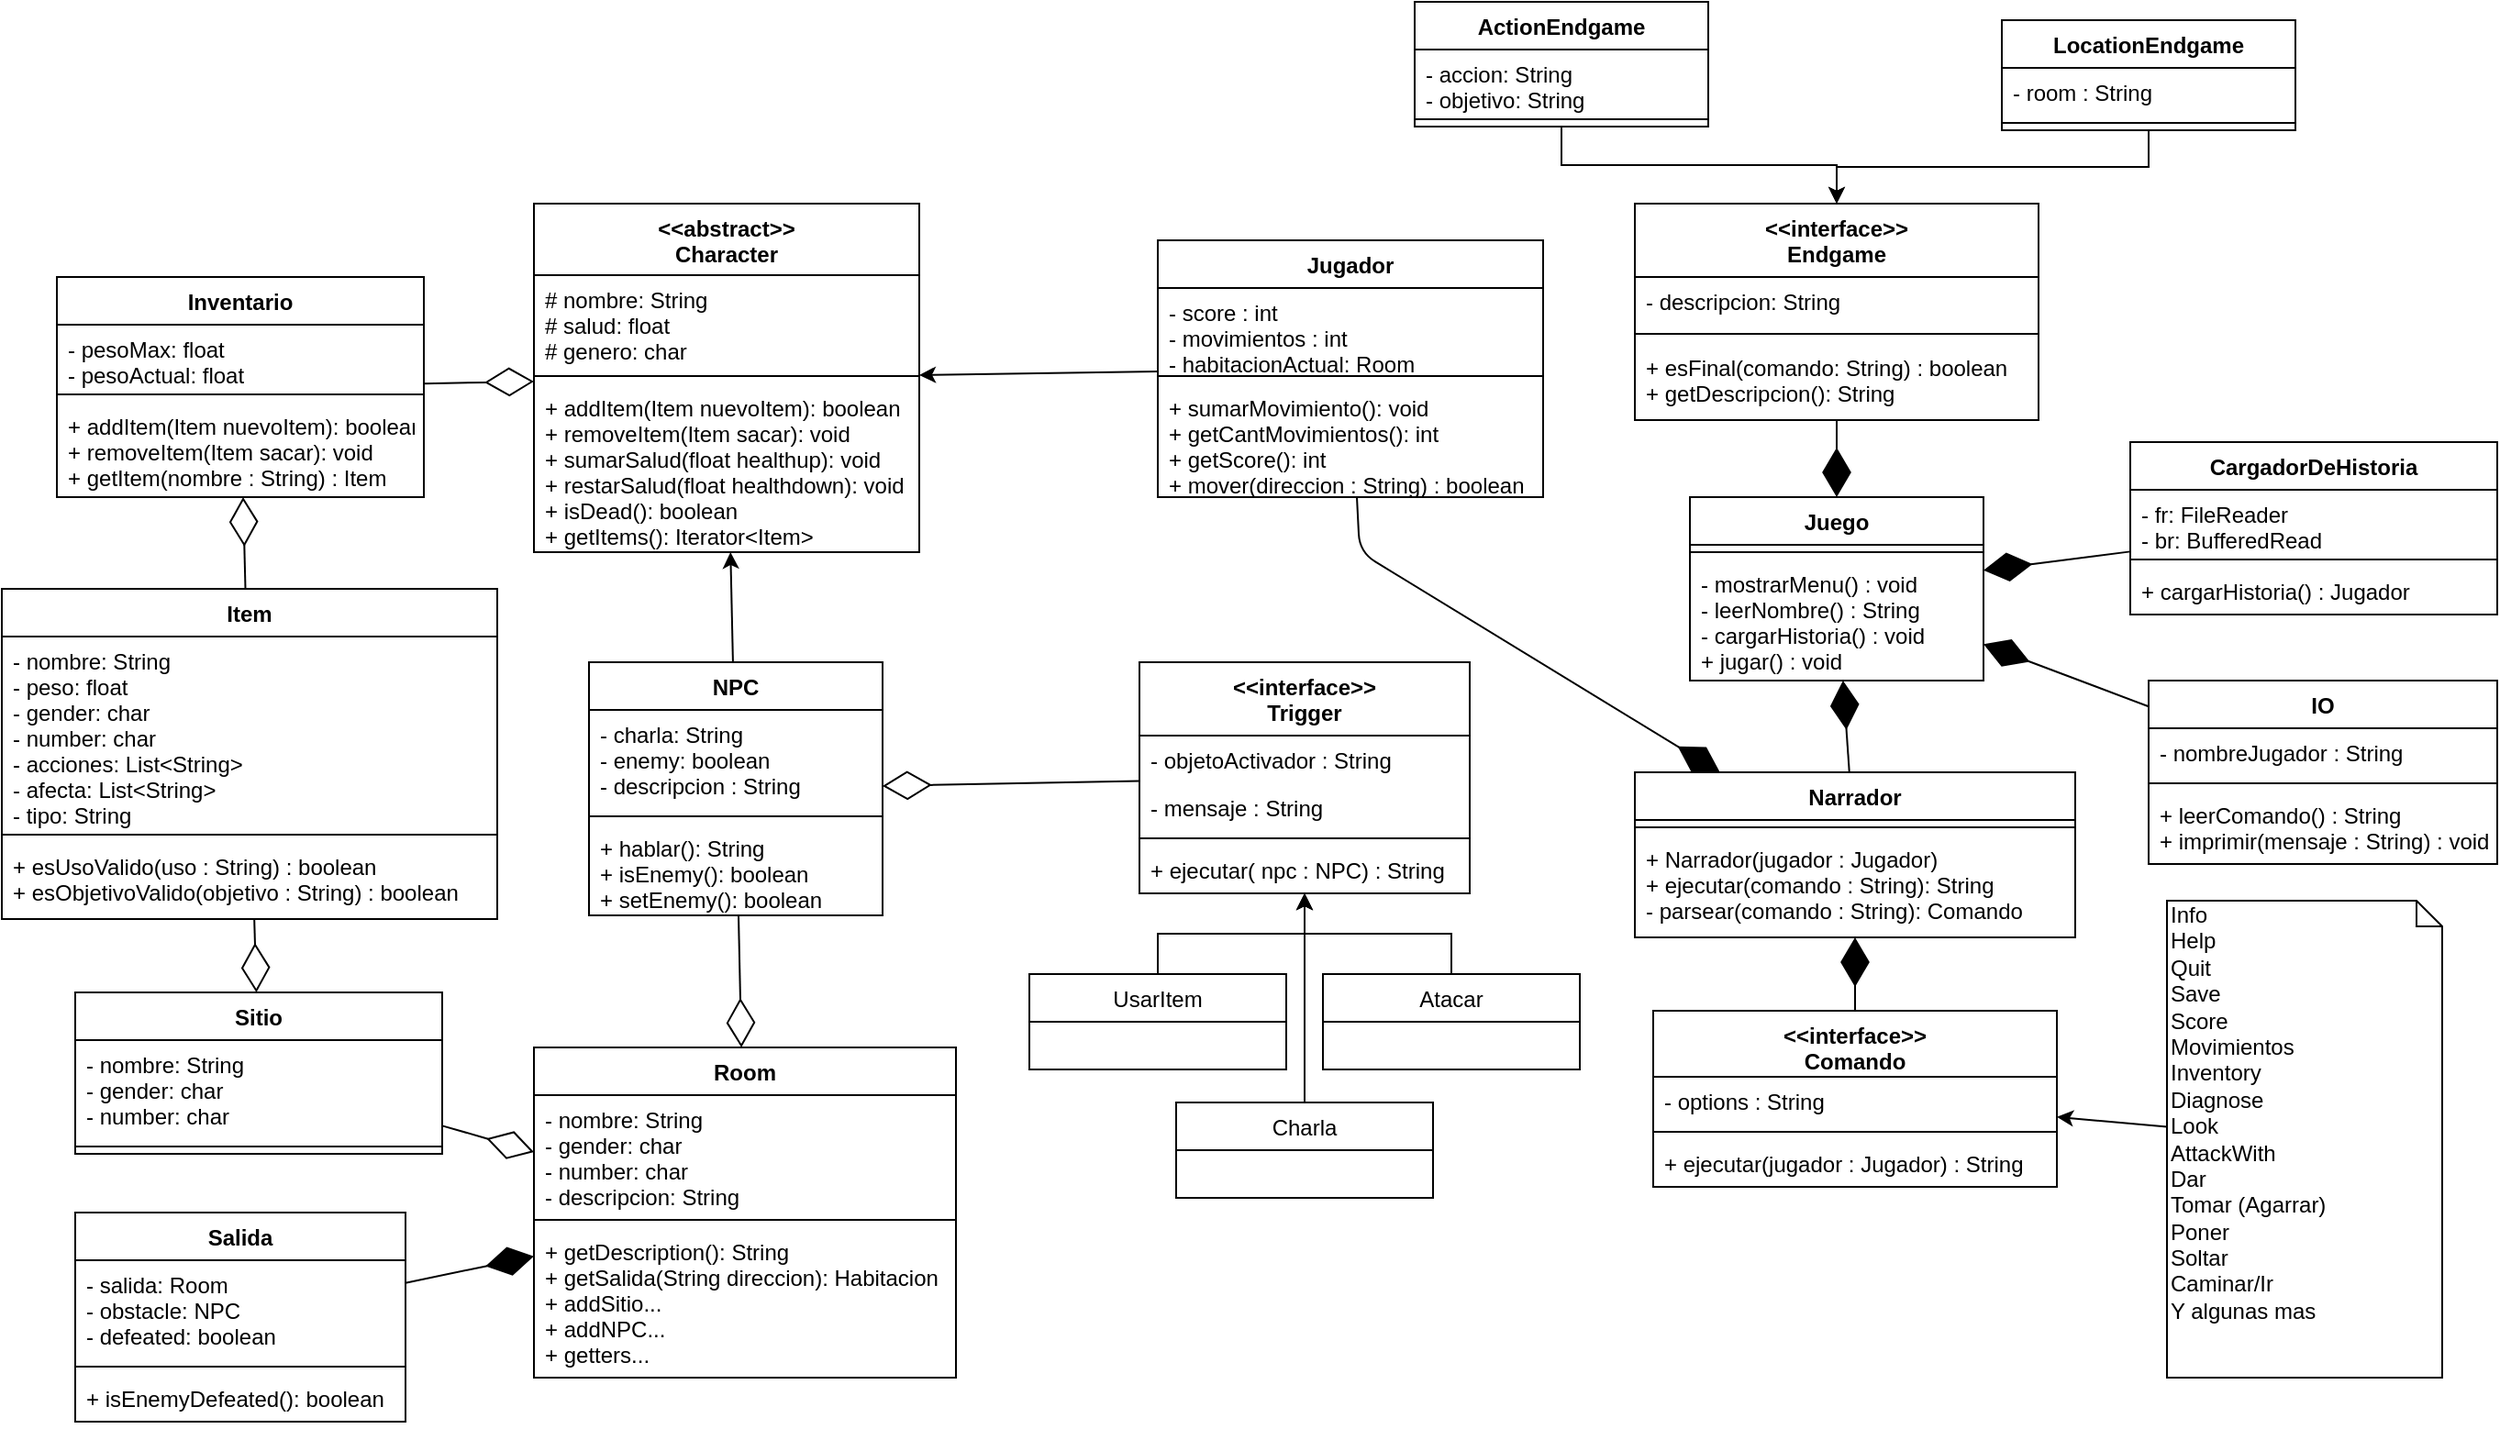 <mxfile version="13.1.1" type="device"><diagram id="HWunADLRnC56ERFrDpcf" name="Page-1"><mxGraphModel dx="2522" dy="1655" grid="1" gridSize="10" guides="0" tooltips="1" connect="1" arrows="1" fold="1" page="1" pageScale="1" pageWidth="827" pageHeight="1169" math="0" shadow="0"><root><mxCell id="0"/><mxCell id="1" parent="0"/><mxCell id="S_llW9VigUIKXuiaK3T0-72" value="" style="endArrow=diamondThin;endFill=0;endSize=24;html=1;" parent="1" source="S_llW9VigUIKXuiaK3T0-17" target="S_llW9VigUIKXuiaK3T0-21" edge="1"><mxGeometry width="160" relative="1" as="geometry"><mxPoint x="-180" y="471" as="sourcePoint"/><mxPoint x="410" y="410" as="targetPoint"/></mxGeometry></mxCell><mxCell id="S_llW9VigUIKXuiaK3T0-73" style="rounded=0;orthogonalLoop=1;jettySize=auto;html=1;" parent="1" source="S_llW9VigUIKXuiaK3T0-29" target="S_llW9VigUIKXuiaK3T0-21" edge="1"><mxGeometry relative="1" as="geometry"/></mxCell><mxCell id="S_llW9VigUIKXuiaK3T0-74" style="rounded=0;orthogonalLoop=1;jettySize=auto;html=1;" parent="1" source="S_llW9VigUIKXuiaK3T0-25" target="S_llW9VigUIKXuiaK3T0-21" edge="1"><mxGeometry relative="1" as="geometry"/></mxCell><mxCell id="S_llW9VigUIKXuiaK3T0-77" value="" style="endArrow=diamondThin;endFill=0;endSize=24;html=1;" parent="1" source="S_llW9VigUIKXuiaK3T0-13" target="S_llW9VigUIKXuiaK3T0-17" edge="1"><mxGeometry width="160" relative="1" as="geometry"><mxPoint x="-220" y="460" as="sourcePoint"/><mxPoint x="-60" y="460" as="targetPoint"/></mxGeometry></mxCell><mxCell id="S_llW9VigUIKXuiaK3T0-79" value="" style="endArrow=diamondThin;endFill=0;endSize=24;html=1;" parent="1" source="S_llW9VigUIKXuiaK3T0-13" target="S_llW9VigUIKXuiaK3T0-9" edge="1"><mxGeometry width="160" relative="1" as="geometry"><mxPoint x="-670" y="430" as="sourcePoint"/><mxPoint x="-510" y="430" as="targetPoint"/></mxGeometry></mxCell><mxCell id="S_llW9VigUIKXuiaK3T0-84" value="" style="endArrow=diamondThin;endFill=0;endSize=24;html=1;" parent="1" source="S_llW9VigUIKXuiaK3T0-9" target="S_llW9VigUIKXuiaK3T0-5" edge="1"><mxGeometry width="160" relative="1" as="geometry"><mxPoint x="-670" y="430" as="sourcePoint"/><mxPoint x="-510" y="430" as="targetPoint"/></mxGeometry></mxCell><mxCell id="S_llW9VigUIKXuiaK3T0-86" value="" style="endArrow=diamondThin;endFill=1;endSize=24;html=1;" parent="1" source="S_llW9VigUIKXuiaK3T0-65" target="S_llW9VigUIKXuiaK3T0-5" edge="1"><mxGeometry width="160" relative="1" as="geometry"><mxPoint x="-310" y="460" as="sourcePoint"/><mxPoint x="-150" y="460" as="targetPoint"/></mxGeometry></mxCell><mxCell id="S_llW9VigUIKXuiaK3T0-90" value="" style="endArrow=diamondThin;endFill=1;endSize=24;html=1;" parent="1" source="S_llW9VigUIKXuiaK3T0-49" target="S_llW9VigUIKXuiaK3T0-45" edge="1"><mxGeometry width="160" relative="1" as="geometry"><mxPoint x="350" y="630" as="sourcePoint"/><mxPoint x="510" y="630" as="targetPoint"/></mxGeometry></mxCell><mxCell id="S_llW9VigUIKXuiaK3T0-91" value="" style="endArrow=diamondThin;endFill=1;endSize=24;html=1;" parent="1" source="S_llW9VigUIKXuiaK3T0-41" target="S_llW9VigUIKXuiaK3T0-45" edge="1"><mxGeometry width="160" relative="1" as="geometry"><mxPoint x="350" y="630" as="sourcePoint"/><mxPoint x="510" y="630" as="targetPoint"/></mxGeometry></mxCell><mxCell id="S_llW9VigUIKXuiaK3T0-92" value="" style="endArrow=diamondThin;endFill=1;endSize=24;html=1;" parent="1" source="S_llW9VigUIKXuiaK3T0-37" target="S_llW9VigUIKXuiaK3T0-45" edge="1"><mxGeometry width="160" relative="1" as="geometry"><mxPoint x="350" y="630" as="sourcePoint"/><mxPoint x="510" y="630" as="targetPoint"/></mxGeometry></mxCell><mxCell id="S_llW9VigUIKXuiaK3T0-95" value="" style="endArrow=diamondThin;endFill=1;endSize=24;html=1;" parent="1" source="S_llW9VigUIKXuiaK3T0-33" target="S_llW9VigUIKXuiaK3T0-37" edge="1"><mxGeometry width="160" relative="1" as="geometry"><mxPoint x="350" y="630" as="sourcePoint"/><mxPoint x="510" y="630" as="targetPoint"/></mxGeometry></mxCell><mxCell id="S_llW9VigUIKXuiaK3T0-103" style="edgeStyle=none;rounded=0;orthogonalLoop=1;jettySize=auto;html=1;endArrow=classic;endFill=1;" parent="1" source="S_llW9VigUIKXuiaK3T0-102" target="S_llW9VigUIKXuiaK3T0-33" edge="1"><mxGeometry relative="1" as="geometry"/></mxCell><mxCell id="S_llW9VigUIKXuiaK3T0-102" value="&lt;div&gt;Info&lt;/div&gt;&lt;div&gt;Help&lt;/div&gt;&lt;div&gt;Quit&lt;/div&gt;&lt;div&gt;Save&lt;br&gt;&lt;/div&gt;&lt;div&gt;Score&lt;/div&gt;&lt;div&gt;Movimientos&lt;/div&gt;&lt;div&gt;Inventory&lt;/div&gt;&lt;div&gt;Diagnose&lt;/div&gt;&lt;div&gt;Look&lt;/div&gt;&lt;div&gt;AttackWith&lt;/div&gt;&lt;div&gt;Dar&lt;/div&gt;&lt;div&gt;Tomar (Agarrar)&lt;/div&gt;&lt;div&gt;Poner&lt;/div&gt;&lt;div&gt;Soltar&lt;/div&gt;&lt;div&gt;Caminar/Ir&lt;/div&gt;&lt;div&gt;Y algunas mas&lt;br&gt;&lt;/div&gt;" style="shape=note;whiteSpace=wrap;html=1;size=14;verticalAlign=top;align=left;spacingTop=-6;" parent="1" vertex="1"><mxGeometry x="260" y="440" width="150" height="260" as="geometry"/></mxCell><mxCell id="S_llW9VigUIKXuiaK3T0-9" value="Sitio" style="swimlane;fontStyle=1;align=center;verticalAlign=top;childLayout=stackLayout;horizontal=1;startSize=26;horizontalStack=0;resizeParent=1;resizeParentMax=0;resizeLast=0;collapsible=1;marginBottom=0;" parent="1" vertex="1"><mxGeometry x="-880" y="490" width="200" height="88" as="geometry"/></mxCell><mxCell id="S_llW9VigUIKXuiaK3T0-10" value="- nombre: String&#xA;- gender: char&#xA;- number: char&#xA;" style="text;strokeColor=none;fillColor=none;align=left;verticalAlign=top;spacingLeft=4;spacingRight=4;overflow=hidden;rotatable=0;points=[[0,0.5],[1,0.5]];portConstraint=eastwest;" parent="S_llW9VigUIKXuiaK3T0-9" vertex="1"><mxGeometry y="26" width="200" height="54" as="geometry"/></mxCell><mxCell id="S_llW9VigUIKXuiaK3T0-11" value="" style="line;strokeWidth=1;fillColor=none;align=left;verticalAlign=middle;spacingTop=-1;spacingLeft=3;spacingRight=3;rotatable=0;labelPosition=right;points=[];portConstraint=eastwest;" parent="S_llW9VigUIKXuiaK3T0-9" vertex="1"><mxGeometry y="80" width="200" height="8" as="geometry"/></mxCell><mxCell id="GunORBeogt-kxPvnPCNA-3" value="" style="endArrow=diamondThin;endFill=0;endSize=24;html=1;" edge="1" parent="1" source="S_llW9VigUIKXuiaK3T0-25" target="S_llW9VigUIKXuiaK3T0-5"><mxGeometry width="160" relative="1" as="geometry"><mxPoint x="-430" y="390" as="sourcePoint"/><mxPoint x="-270" y="390" as="targetPoint"/></mxGeometry></mxCell><mxCell id="GunORBeogt-kxPvnPCNA-4" value="" style="endArrow=diamondThin;endFill=1;endSize=24;html=1;" edge="1" parent="1" source="S_llW9VigUIKXuiaK3T0-29" target="S_llW9VigUIKXuiaK3T0-37"><mxGeometry width="160" relative="1" as="geometry"><mxPoint x="-140" y="260" as="sourcePoint"/><mxPoint x="20" y="260" as="targetPoint"/><Array as="points"><mxPoint x="-180" y="250"/></Array></mxGeometry></mxCell><mxCell id="S_llW9VigUIKXuiaK3T0-25" value="NPC" style="swimlane;fontStyle=1;align=center;verticalAlign=top;childLayout=stackLayout;horizontal=1;startSize=26;horizontalStack=0;resizeParent=1;resizeParentMax=0;resizeLast=0;collapsible=1;marginBottom=0;" parent="1" vertex="1"><mxGeometry x="-600" y="310" width="160" height="138" as="geometry"/></mxCell><mxCell id="S_llW9VigUIKXuiaK3T0-26" value="- charla: String&#xA;- enemy: boolean&#xA;- descripcion : String&#xA;" style="text;strokeColor=none;fillColor=none;align=left;verticalAlign=top;spacingLeft=4;spacingRight=4;overflow=hidden;rotatable=0;points=[[0,0.5],[1,0.5]];portConstraint=eastwest;" parent="S_llW9VigUIKXuiaK3T0-25" vertex="1"><mxGeometry y="26" width="160" height="54" as="geometry"/></mxCell><mxCell id="S_llW9VigUIKXuiaK3T0-27" value="" style="line;strokeWidth=1;fillColor=none;align=left;verticalAlign=middle;spacingTop=-1;spacingLeft=3;spacingRight=3;rotatable=0;labelPosition=right;points=[];portConstraint=eastwest;" parent="S_llW9VigUIKXuiaK3T0-25" vertex="1"><mxGeometry y="80" width="160" height="8" as="geometry"/></mxCell><mxCell id="S_llW9VigUIKXuiaK3T0-28" value="+ hablar(): String&#xA;+ isEnemy(): boolean&#xA;+ setEnemy(): boolean" style="text;strokeColor=none;fillColor=none;align=left;verticalAlign=top;spacingLeft=4;spacingRight=4;overflow=hidden;rotatable=0;points=[[0,0.5],[1,0.5]];portConstraint=eastwest;" parent="S_llW9VigUIKXuiaK3T0-25" vertex="1"><mxGeometry y="88" width="160" height="50" as="geometry"/></mxCell><mxCell id="S_llW9VigUIKXuiaK3T0-29" value="Jugador" style="swimlane;fontStyle=1;align=center;verticalAlign=top;childLayout=stackLayout;horizontal=1;startSize=26;horizontalStack=0;resizeParent=1;resizeParentMax=0;resizeLast=0;collapsible=1;marginBottom=0;" parent="1" vertex="1"><mxGeometry x="-290" y="80" width="210" height="140" as="geometry"/></mxCell><mxCell id="S_llW9VigUIKXuiaK3T0-30" value="- score : int&#xA;- movimientos : int&#xA;- habitacionActual: Room&#xA;" style="text;strokeColor=none;fillColor=none;align=left;verticalAlign=top;spacingLeft=4;spacingRight=4;overflow=hidden;rotatable=0;points=[[0,0.5],[1,0.5]];portConstraint=eastwest;" parent="S_llW9VigUIKXuiaK3T0-29" vertex="1"><mxGeometry y="26" width="210" height="44" as="geometry"/></mxCell><mxCell id="S_llW9VigUIKXuiaK3T0-31" value="" style="line;strokeWidth=1;fillColor=none;align=left;verticalAlign=middle;spacingTop=-1;spacingLeft=3;spacingRight=3;rotatable=0;labelPosition=right;points=[];portConstraint=eastwest;" parent="S_llW9VigUIKXuiaK3T0-29" vertex="1"><mxGeometry y="70" width="210" height="8" as="geometry"/></mxCell><mxCell id="S_llW9VigUIKXuiaK3T0-32" value="+ sumarMovimiento(): void&#xA;+ getCantMovimientos(): int&#xA; + getScore(): int&#xA;+ mover(direccion : String) : boolean &#xA;" style="text;strokeColor=none;fillColor=none;align=left;verticalAlign=top;spacingLeft=4;spacingRight=4;overflow=hidden;rotatable=0;points=[[0,0.5],[1,0.5]];portConstraint=eastwest;" parent="S_llW9VigUIKXuiaK3T0-29" vertex="1"><mxGeometry y="78" width="210" height="62" as="geometry"/></mxCell><mxCell id="GunORBeogt-kxPvnPCNA-11" value="" style="endArrow=diamondThin;endFill=0;endSize=24;html=1;" edge="1" parent="1" source="GunORBeogt-kxPvnPCNA-5" target="S_llW9VigUIKXuiaK3T0-25"><mxGeometry width="160" relative="1" as="geometry"><mxPoint x="-220" y="410" as="sourcePoint"/><mxPoint x="-60" y="410" as="targetPoint"/></mxGeometry></mxCell><mxCell id="S_llW9VigUIKXuiaK3T0-17" value="Inventario" style="swimlane;fontStyle=1;align=center;verticalAlign=top;childLayout=stackLayout;horizontal=1;startSize=26;horizontalStack=0;resizeParent=1;resizeParentMax=0;resizeLast=0;collapsible=1;marginBottom=0;" parent="1" vertex="1"><mxGeometry x="-890" y="100" width="200" height="120" as="geometry"/></mxCell><mxCell id="S_llW9VigUIKXuiaK3T0-18" value="- pesoMax: float&#xA;- pesoActual: float" style="text;strokeColor=none;fillColor=none;align=left;verticalAlign=top;spacingLeft=4;spacingRight=4;overflow=hidden;rotatable=0;points=[[0,0.5],[1,0.5]];portConstraint=eastwest;" parent="S_llW9VigUIKXuiaK3T0-17" vertex="1"><mxGeometry y="26" width="200" height="34" as="geometry"/></mxCell><mxCell id="S_llW9VigUIKXuiaK3T0-19" value="" style="line;strokeWidth=1;fillColor=none;align=left;verticalAlign=middle;spacingTop=-1;spacingLeft=3;spacingRight=3;rotatable=0;labelPosition=right;points=[];portConstraint=eastwest;" parent="S_llW9VigUIKXuiaK3T0-17" vertex="1"><mxGeometry y="60" width="200" height="8" as="geometry"/></mxCell><mxCell id="S_llW9VigUIKXuiaK3T0-20" value="+ addItem(Item nuevoItem): boolean&#xA;+ removeItem(Item sacar): void&#xA;+ getItem(nombre : String) : Item&#xA;" style="text;strokeColor=none;fillColor=none;align=left;verticalAlign=top;spacingLeft=4;spacingRight=4;overflow=hidden;rotatable=0;points=[[0,0.5],[1,0.5]];portConstraint=eastwest;" parent="S_llW9VigUIKXuiaK3T0-17" vertex="1"><mxGeometry y="68" width="200" height="52" as="geometry"/></mxCell><mxCell id="S_llW9VigUIKXuiaK3T0-21" value="&lt;&lt;abstract&gt;&gt;&#xA;Character" style="swimlane;fontStyle=1;align=center;verticalAlign=top;childLayout=stackLayout;horizontal=1;startSize=39;horizontalStack=0;resizeParent=1;resizeParentMax=0;resizeLast=0;collapsible=1;marginBottom=0;" parent="1" vertex="1"><mxGeometry x="-630" y="60" width="210" height="190" as="geometry"/></mxCell><mxCell id="S_llW9VigUIKXuiaK3T0-22" value="# nombre: String&#xA;# salud: float&#xA;# genero: char" style="text;strokeColor=none;fillColor=none;align=left;verticalAlign=top;spacingLeft=4;spacingRight=4;overflow=hidden;rotatable=0;points=[[0,0.5],[1,0.5]];portConstraint=eastwest;" parent="S_llW9VigUIKXuiaK3T0-21" vertex="1"><mxGeometry y="39" width="210" height="51" as="geometry"/></mxCell><mxCell id="S_llW9VigUIKXuiaK3T0-23" value="" style="line;strokeWidth=1;fillColor=none;align=left;verticalAlign=middle;spacingTop=-1;spacingLeft=3;spacingRight=3;rotatable=0;labelPosition=right;points=[];portConstraint=eastwest;" parent="S_llW9VigUIKXuiaK3T0-21" vertex="1"><mxGeometry y="90" width="210" height="8" as="geometry"/></mxCell><mxCell id="S_llW9VigUIKXuiaK3T0-24" value="+ addItem(Item nuevoItem): boolean&#xA;+ removeItem(Item sacar): void&#xA;+ sumarSalud(float healthup): void&#xA;+ restarSalud(float healthdown): void&#xA;+ isDead(): boolean&#xA;+ getItems(): Iterator&lt;Item&gt;&#xA;" style="text;strokeColor=none;fillColor=none;align=left;verticalAlign=top;spacingLeft=4;spacingRight=4;overflow=hidden;rotatable=0;points=[[0,0.5],[1,0.5]];portConstraint=eastwest;" parent="S_llW9VigUIKXuiaK3T0-21" vertex="1"><mxGeometry y="98" width="210" height="92" as="geometry"/></mxCell><mxCell id="S_llW9VigUIKXuiaK3T0-65" value="Salida" style="swimlane;fontStyle=1;align=center;verticalAlign=top;childLayout=stackLayout;horizontal=1;startSize=26;horizontalStack=0;resizeParent=1;resizeParentMax=0;resizeLast=0;collapsible=1;marginBottom=0;" parent="1" vertex="1"><mxGeometry x="-880" y="610" width="180" height="114" as="geometry"/></mxCell><mxCell id="S_llW9VigUIKXuiaK3T0-66" value="- salida: Room&#xA;- obstacle: NPC&#xA;- defeated: boolean&#xA;&#xA;&#xA;" style="text;strokeColor=none;fillColor=none;align=left;verticalAlign=top;spacingLeft=4;spacingRight=4;overflow=hidden;rotatable=0;points=[[0,0.5],[1,0.5]];portConstraint=eastwest;" parent="S_llW9VigUIKXuiaK3T0-65" vertex="1"><mxGeometry y="26" width="180" height="54" as="geometry"/></mxCell><mxCell id="S_llW9VigUIKXuiaK3T0-67" value="" style="line;strokeWidth=1;fillColor=none;align=left;verticalAlign=middle;spacingTop=-1;spacingLeft=3;spacingRight=3;rotatable=0;labelPosition=right;points=[];portConstraint=eastwest;" parent="S_llW9VigUIKXuiaK3T0-65" vertex="1"><mxGeometry y="80" width="180" height="8" as="geometry"/></mxCell><mxCell id="S_llW9VigUIKXuiaK3T0-68" value="+ isEnemyDefeated(): boolean&#xA;" style="text;strokeColor=none;fillColor=none;align=left;verticalAlign=top;spacingLeft=4;spacingRight=4;overflow=hidden;rotatable=0;points=[[0,0.5],[1,0.5]];portConstraint=eastwest;" parent="S_llW9VigUIKXuiaK3T0-65" vertex="1"><mxGeometry y="88" width="180" height="26" as="geometry"/></mxCell><mxCell id="S_llW9VigUIKXuiaK3T0-5" value="Room" style="swimlane;fontStyle=1;align=center;verticalAlign=top;childLayout=stackLayout;horizontal=1;startSize=26;horizontalStack=0;resizeParent=1;resizeParentMax=0;resizeLast=0;collapsible=1;marginBottom=0;" parent="1" vertex="1"><mxGeometry x="-630" y="520" width="230" height="180" as="geometry"/></mxCell><mxCell id="S_llW9VigUIKXuiaK3T0-6" value="- nombre: String&#xA;- gender: char&#xA;- number: char&#xA;- descripcion: String&#xA;&#xA;" style="text;strokeColor=none;fillColor=none;align=left;verticalAlign=top;spacingLeft=4;spacingRight=4;overflow=hidden;rotatable=0;points=[[0,0.5],[1,0.5]];portConstraint=eastwest;" parent="S_llW9VigUIKXuiaK3T0-5" vertex="1"><mxGeometry y="26" width="230" height="64" as="geometry"/></mxCell><mxCell id="S_llW9VigUIKXuiaK3T0-7" value="" style="line;strokeWidth=1;fillColor=none;align=left;verticalAlign=middle;spacingTop=-1;spacingLeft=3;spacingRight=3;rotatable=0;labelPosition=right;points=[];portConstraint=eastwest;" parent="S_llW9VigUIKXuiaK3T0-5" vertex="1"><mxGeometry y="90" width="230" height="8" as="geometry"/></mxCell><mxCell id="S_llW9VigUIKXuiaK3T0-8" value="+ getDescription(): String&#xA;+ getSalida(String direccion): Habitacion&#xA;+ addSitio...&#xA;+ addNPC...&#xA;+ getters...&#xA;" style="text;strokeColor=none;fillColor=none;align=left;verticalAlign=top;spacingLeft=4;spacingRight=4;overflow=hidden;rotatable=0;points=[[0,0.5],[1,0.5]];portConstraint=eastwest;" parent="S_llW9VigUIKXuiaK3T0-5" vertex="1"><mxGeometry y="98" width="230" height="82" as="geometry"/></mxCell><mxCell id="GunORBeogt-kxPvnPCNA-5" value="&lt;&lt;interface&gt;&gt;&#xA;Trigger" style="swimlane;fontStyle=1;align=center;verticalAlign=top;childLayout=stackLayout;horizontal=1;startSize=40;horizontalStack=0;resizeParent=1;resizeParentMax=0;resizeLast=0;collapsible=1;marginBottom=0;" vertex="1" parent="1"><mxGeometry x="-300" y="310" width="180" height="126" as="geometry"/></mxCell><mxCell id="GunORBeogt-kxPvnPCNA-6" value="- objetoActivador : String" style="text;strokeColor=none;fillColor=none;align=left;verticalAlign=top;spacingLeft=4;spacingRight=4;overflow=hidden;rotatable=0;points=[[0,0.5],[1,0.5]];portConstraint=eastwest;" vertex="1" parent="GunORBeogt-kxPvnPCNA-5"><mxGeometry y="40" width="180" height="26" as="geometry"/></mxCell><mxCell id="GunORBeogt-kxPvnPCNA-10" value="- mensaje : String" style="text;strokeColor=none;fillColor=none;align=left;verticalAlign=top;spacingLeft=4;spacingRight=4;overflow=hidden;rotatable=0;points=[[0,0.5],[1,0.5]];portConstraint=eastwest;" vertex="1" parent="GunORBeogt-kxPvnPCNA-5"><mxGeometry y="66" width="180" height="26" as="geometry"/></mxCell><mxCell id="GunORBeogt-kxPvnPCNA-7" value="" style="line;strokeWidth=1;fillColor=none;align=left;verticalAlign=middle;spacingTop=-1;spacingLeft=3;spacingRight=3;rotatable=0;labelPosition=right;points=[];portConstraint=eastwest;" vertex="1" parent="GunORBeogt-kxPvnPCNA-5"><mxGeometry y="92" width="180" height="8" as="geometry"/></mxCell><mxCell id="GunORBeogt-kxPvnPCNA-8" value="+ ejecutar( npc : NPC) : String" style="text;strokeColor=none;fillColor=none;align=left;verticalAlign=top;spacingLeft=4;spacingRight=4;overflow=hidden;rotatable=0;points=[[0,0.5],[1,0.5]];portConstraint=eastwest;" vertex="1" parent="GunORBeogt-kxPvnPCNA-5"><mxGeometry y="100" width="180" height="26" as="geometry"/></mxCell><mxCell id="GunORBeogt-kxPvnPCNA-21" style="edgeStyle=orthogonalEdgeStyle;rounded=0;orthogonalLoop=1;jettySize=auto;html=1;" edge="1" parent="1" source="GunORBeogt-kxPvnPCNA-16" target="GunORBeogt-kxPvnPCNA-5"><mxGeometry relative="1" as="geometry"/></mxCell><mxCell id="GunORBeogt-kxPvnPCNA-16" value="Atacar" style="swimlane;fontStyle=0;childLayout=stackLayout;horizontal=1;startSize=26;fillColor=none;horizontalStack=0;resizeParent=1;resizeParentMax=0;resizeLast=0;collapsible=1;marginBottom=0;" vertex="1" parent="1"><mxGeometry x="-200" y="480" width="140" height="52" as="geometry"/></mxCell><mxCell id="GunORBeogt-kxPvnPCNA-20" style="edgeStyle=orthogonalEdgeStyle;rounded=0;orthogonalLoop=1;jettySize=auto;html=1;" edge="1" parent="1" source="GunORBeogt-kxPvnPCNA-12" target="GunORBeogt-kxPvnPCNA-5"><mxGeometry relative="1" as="geometry"/></mxCell><mxCell id="GunORBeogt-kxPvnPCNA-12" value="UsarItem" style="swimlane;fontStyle=0;childLayout=stackLayout;horizontal=1;startSize=26;fillColor=none;horizontalStack=0;resizeParent=1;resizeParentMax=0;resizeLast=0;collapsible=1;marginBottom=0;" vertex="1" parent="1"><mxGeometry x="-360" y="480" width="140" height="52" as="geometry"/></mxCell><mxCell id="GunORBeogt-kxPvnPCNA-27" style="edgeStyle=orthogonalEdgeStyle;rounded=0;orthogonalLoop=1;jettySize=auto;html=1;" edge="1" parent="1" source="GunORBeogt-kxPvnPCNA-23" target="GunORBeogt-kxPvnPCNA-5"><mxGeometry relative="1" as="geometry"/></mxCell><mxCell id="GunORBeogt-kxPvnPCNA-23" value="Charla" style="swimlane;fontStyle=0;childLayout=stackLayout;horizontal=1;startSize=26;fillColor=none;horizontalStack=0;resizeParent=1;resizeParentMax=0;resizeLast=0;collapsible=1;marginBottom=0;" vertex="1" parent="1"><mxGeometry x="-280" y="550" width="140" height="52" as="geometry"/></mxCell><mxCell id="S_llW9VigUIKXuiaK3T0-13" value="Item" style="swimlane;fontStyle=1;align=center;verticalAlign=top;childLayout=stackLayout;horizontal=1;startSize=26;horizontalStack=0;resizeParent=1;resizeParentMax=0;resizeLast=0;collapsible=1;marginBottom=0;" parent="1" vertex="1"><mxGeometry x="-920" y="270" width="270" height="180" as="geometry"/></mxCell><mxCell id="S_llW9VigUIKXuiaK3T0-14" value="- nombre: String&#xA;- peso: float&#xA;- gender: char&#xA;- number: char&#xA;- acciones: List&lt;String&gt;&#xA;- afecta: List&lt;String&gt;&#xA;- tipo: String&#xA;" style="text;strokeColor=none;fillColor=none;align=left;verticalAlign=top;spacingLeft=4;spacingRight=4;overflow=hidden;rotatable=0;points=[[0,0.5],[1,0.5]];portConstraint=eastwest;" parent="S_llW9VigUIKXuiaK3T0-13" vertex="1"><mxGeometry y="26" width="270" height="104" as="geometry"/></mxCell><mxCell id="S_llW9VigUIKXuiaK3T0-15" value="" style="line;strokeWidth=1;fillColor=none;align=left;verticalAlign=middle;spacingTop=-1;spacingLeft=3;spacingRight=3;rotatable=0;labelPosition=right;points=[];portConstraint=eastwest;" parent="S_llW9VigUIKXuiaK3T0-13" vertex="1"><mxGeometry y="130" width="270" height="8" as="geometry"/></mxCell><mxCell id="S_llW9VigUIKXuiaK3T0-16" value="+ esUsoValido(uso : String) : boolean&#xA;+ esObjetivoValido(objetivo : String) : boolean" style="text;strokeColor=none;fillColor=none;align=left;verticalAlign=top;spacingLeft=4;spacingRight=4;overflow=hidden;rotatable=0;points=[[0,0.5],[1,0.5]];portConstraint=eastwest;" parent="S_llW9VigUIKXuiaK3T0-13" vertex="1"><mxGeometry y="138" width="270" height="42" as="geometry"/></mxCell><mxCell id="S_llW9VigUIKXuiaK3T0-49" value="CargadorDeHistoria" style="swimlane;fontStyle=1;align=center;verticalAlign=top;childLayout=stackLayout;horizontal=1;startSize=26;horizontalStack=0;resizeParent=1;resizeParentMax=0;resizeLast=0;collapsible=1;marginBottom=0;" parent="1" vertex="1"><mxGeometry x="240" y="190" width="200" height="94" as="geometry"/></mxCell><mxCell id="S_llW9VigUIKXuiaK3T0-50" value="- fr: FileReader&#xA;- br: BufferedRead&#xA;" style="text;strokeColor=none;fillColor=none;align=left;verticalAlign=top;spacingLeft=4;spacingRight=4;overflow=hidden;rotatable=0;points=[[0,0.5],[1,0.5]];portConstraint=eastwest;" parent="S_llW9VigUIKXuiaK3T0-49" vertex="1"><mxGeometry y="26" width="200" height="34" as="geometry"/></mxCell><mxCell id="S_llW9VigUIKXuiaK3T0-51" value="" style="line;strokeWidth=1;fillColor=none;align=left;verticalAlign=middle;spacingTop=-1;spacingLeft=3;spacingRight=3;rotatable=0;labelPosition=right;points=[];portConstraint=eastwest;" parent="S_llW9VigUIKXuiaK3T0-49" vertex="1"><mxGeometry y="60" width="200" height="8" as="geometry"/></mxCell><mxCell id="S_llW9VigUIKXuiaK3T0-52" value="+ cargarHistoria() : Jugador" style="text;strokeColor=none;fillColor=none;align=left;verticalAlign=top;spacingLeft=4;spacingRight=4;overflow=hidden;rotatable=0;points=[[0,0.5],[1,0.5]];portConstraint=eastwest;" parent="S_llW9VigUIKXuiaK3T0-49" vertex="1"><mxGeometry y="68" width="200" height="26" as="geometry"/></mxCell><mxCell id="S_llW9VigUIKXuiaK3T0-41" value="IO" style="swimlane;fontStyle=1;align=center;verticalAlign=top;childLayout=stackLayout;horizontal=1;startSize=26;horizontalStack=0;resizeParent=1;resizeParentMax=0;resizeLast=0;collapsible=1;marginBottom=0;" parent="1" vertex="1"><mxGeometry x="250" y="320" width="190" height="100" as="geometry"/></mxCell><mxCell id="S_llW9VigUIKXuiaK3T0-42" value="- nombreJugador : String" style="text;strokeColor=none;fillColor=none;align=left;verticalAlign=top;spacingLeft=4;spacingRight=4;overflow=hidden;rotatable=0;points=[[0,0.5],[1,0.5]];portConstraint=eastwest;" parent="S_llW9VigUIKXuiaK3T0-41" vertex="1"><mxGeometry y="26" width="190" height="26" as="geometry"/></mxCell><mxCell id="S_llW9VigUIKXuiaK3T0-43" value="" style="line;strokeWidth=1;fillColor=none;align=left;verticalAlign=middle;spacingTop=-1;spacingLeft=3;spacingRight=3;rotatable=0;labelPosition=right;points=[];portConstraint=eastwest;" parent="S_llW9VigUIKXuiaK3T0-41" vertex="1"><mxGeometry y="52" width="190" height="8" as="geometry"/></mxCell><mxCell id="S_llW9VigUIKXuiaK3T0-44" value="+ leerComando() : String&#xA;+ imprimir(mensaje : String) : void&#xA;" style="text;strokeColor=none;fillColor=none;align=left;verticalAlign=top;spacingLeft=4;spacingRight=4;overflow=hidden;rotatable=0;points=[[0,0.5],[1,0.5]];portConstraint=eastwest;" parent="S_llW9VigUIKXuiaK3T0-41" vertex="1"><mxGeometry y="60" width="190" height="40" as="geometry"/></mxCell><mxCell id="S_llW9VigUIKXuiaK3T0-45" value="Juego" style="swimlane;fontStyle=1;align=center;verticalAlign=top;childLayout=stackLayout;horizontal=1;startSize=26;horizontalStack=0;resizeParent=1;resizeParentMax=0;resizeLast=0;collapsible=1;marginBottom=0;" parent="1" vertex="1"><mxGeometry y="220" width="160" height="100" as="geometry"/></mxCell><mxCell id="S_llW9VigUIKXuiaK3T0-47" value="" style="line;strokeWidth=1;fillColor=none;align=left;verticalAlign=middle;spacingTop=-1;spacingLeft=3;spacingRight=3;rotatable=0;labelPosition=right;points=[];portConstraint=eastwest;" parent="S_llW9VigUIKXuiaK3T0-45" vertex="1"><mxGeometry y="26" width="160" height="8" as="geometry"/></mxCell><mxCell id="S_llW9VigUIKXuiaK3T0-48" value="- mostrarMenu() : void&#xA;- leerNombre() : String&#xA;- cargarHistoria() : void&#xA;+ jugar() : void&#xA;&#xA;" style="text;strokeColor=none;fillColor=none;align=left;verticalAlign=top;spacingLeft=4;spacingRight=4;overflow=hidden;rotatable=0;points=[[0,0.5],[1,0.5]];portConstraint=eastwest;" parent="S_llW9VigUIKXuiaK3T0-45" vertex="1"><mxGeometry y="34" width="160" height="66" as="geometry"/></mxCell><mxCell id="S_llW9VigUIKXuiaK3T0-37" value="Narrador" style="swimlane;fontStyle=1;align=center;verticalAlign=top;childLayout=stackLayout;horizontal=1;startSize=26;horizontalStack=0;resizeParent=1;resizeParentMax=0;resizeLast=0;collapsible=1;marginBottom=0;" parent="1" vertex="1"><mxGeometry x="-30" y="370" width="240" height="90" as="geometry"/></mxCell><mxCell id="S_llW9VigUIKXuiaK3T0-39" value="" style="line;strokeWidth=1;fillColor=none;align=left;verticalAlign=middle;spacingTop=-1;spacingLeft=3;spacingRight=3;rotatable=0;labelPosition=right;points=[];portConstraint=eastwest;" parent="S_llW9VigUIKXuiaK3T0-37" vertex="1"><mxGeometry y="26" width="240" height="8" as="geometry"/></mxCell><mxCell id="S_llW9VigUIKXuiaK3T0-40" value="+ Narrador(jugador : Jugador)&#xA;+ ejecutar(comando : String): String&#xA;- parsear(comando : String): Comando" style="text;strokeColor=none;fillColor=none;align=left;verticalAlign=top;spacingLeft=4;spacingRight=4;overflow=hidden;rotatable=0;points=[[0,0.5],[1,0.5]];portConstraint=eastwest;" parent="S_llW9VigUIKXuiaK3T0-37" vertex="1"><mxGeometry y="34" width="240" height="56" as="geometry"/></mxCell><mxCell id="S_llW9VigUIKXuiaK3T0-33" value="&lt;&lt;interface&gt;&gt;&#xA;Comando" style="swimlane;fontStyle=1;align=center;verticalAlign=top;childLayout=stackLayout;horizontal=1;startSize=36;horizontalStack=0;resizeParent=1;resizeParentMax=0;resizeLast=0;collapsible=1;marginBottom=0;direction=east;" parent="1" vertex="1"><mxGeometry x="-20" y="500" width="220" height="96" as="geometry"/></mxCell><mxCell id="S_llW9VigUIKXuiaK3T0-34" value="- options : String" style="text;strokeColor=none;fillColor=none;align=left;verticalAlign=top;spacingLeft=4;spacingRight=4;overflow=hidden;rotatable=0;points=[[0,0.5],[1,0.5]];portConstraint=eastwest;" parent="S_llW9VigUIKXuiaK3T0-33" vertex="1"><mxGeometry y="36" width="220" height="26" as="geometry"/></mxCell><mxCell id="S_llW9VigUIKXuiaK3T0-35" value="" style="line;strokeWidth=1;fillColor=none;align=left;verticalAlign=middle;spacingTop=-1;spacingLeft=3;spacingRight=3;rotatable=0;labelPosition=right;points=[];portConstraint=eastwest;" parent="S_llW9VigUIKXuiaK3T0-33" vertex="1"><mxGeometry y="62" width="220" height="8" as="geometry"/></mxCell><mxCell id="S_llW9VigUIKXuiaK3T0-36" value="+ ejecutar(jugador : Jugador) : String" style="text;strokeColor=none;fillColor=none;align=left;verticalAlign=top;spacingLeft=4;spacingRight=4;overflow=hidden;rotatable=0;points=[[0,0.5],[1,0.5]];portConstraint=eastwest;" parent="S_llW9VigUIKXuiaK3T0-33" vertex="1"><mxGeometry y="70" width="220" height="26" as="geometry"/></mxCell><mxCell id="GunORBeogt-kxPvnPCNA-32" value="" style="endArrow=diamondThin;endFill=1;endSize=24;html=1;" edge="1" parent="1" source="GunORBeogt-kxPvnPCNA-28" target="S_llW9VigUIKXuiaK3T0-45"><mxGeometry width="160" relative="1" as="geometry"><mxPoint x="-40" y="240" as="sourcePoint"/><mxPoint x="120" y="240" as="targetPoint"/></mxGeometry></mxCell><mxCell id="GunORBeogt-kxPvnPCNA-37" style="edgeStyle=orthogonalEdgeStyle;rounded=0;orthogonalLoop=1;jettySize=auto;html=1;" edge="1" parent="1" source="GunORBeogt-kxPvnPCNA-33" target="GunORBeogt-kxPvnPCNA-28"><mxGeometry relative="1" as="geometry"/></mxCell><mxCell id="GunORBeogt-kxPvnPCNA-28" value="&lt;&lt;interface&gt;&gt;&#xA;Endgame" style="swimlane;fontStyle=1;align=center;verticalAlign=top;childLayout=stackLayout;horizontal=1;startSize=40;horizontalStack=0;resizeParent=1;resizeParentMax=0;resizeLast=0;collapsible=1;marginBottom=0;" vertex="1" parent="1"><mxGeometry x="-30" y="60" width="220" height="118" as="geometry"/></mxCell><mxCell id="GunORBeogt-kxPvnPCNA-43" value="- descripcion: String" style="text;strokeColor=none;fillColor=none;align=left;verticalAlign=top;spacingLeft=4;spacingRight=4;overflow=hidden;rotatable=0;points=[[0,0.5],[1,0.5]];portConstraint=eastwest;" vertex="1" parent="GunORBeogt-kxPvnPCNA-28"><mxGeometry y="40" width="220" height="26" as="geometry"/></mxCell><mxCell id="GunORBeogt-kxPvnPCNA-30" value="" style="line;strokeWidth=1;fillColor=none;align=left;verticalAlign=middle;spacingTop=-1;spacingLeft=3;spacingRight=3;rotatable=0;labelPosition=right;points=[];portConstraint=eastwest;" vertex="1" parent="GunORBeogt-kxPvnPCNA-28"><mxGeometry y="66" width="220" height="10" as="geometry"/></mxCell><mxCell id="GunORBeogt-kxPvnPCNA-31" value="+ esFinal(comando: String) : boolean&#xA;+ getDescripcion(): String" style="text;strokeColor=none;fillColor=none;align=left;verticalAlign=top;spacingLeft=4;spacingRight=4;overflow=hidden;rotatable=0;points=[[0,0.5],[1,0.5]];portConstraint=eastwest;" vertex="1" parent="GunORBeogt-kxPvnPCNA-28"><mxGeometry y="76" width="220" height="42" as="geometry"/></mxCell><mxCell id="GunORBeogt-kxPvnPCNA-33" value="ActionEndgame" style="swimlane;fontStyle=1;align=center;verticalAlign=top;childLayout=stackLayout;horizontal=1;startSize=26;horizontalStack=0;resizeParent=1;resizeParentMax=0;resizeLast=0;collapsible=1;marginBottom=0;" vertex="1" parent="1"><mxGeometry x="-150" y="-50" width="160" height="68" as="geometry"/></mxCell><mxCell id="GunORBeogt-kxPvnPCNA-34" value="- accion: String&#xA;- objetivo: String&#xA;" style="text;strokeColor=none;fillColor=none;align=left;verticalAlign=top;spacingLeft=4;spacingRight=4;overflow=hidden;rotatable=0;points=[[0,0.5],[1,0.5]];portConstraint=eastwest;" vertex="1" parent="GunORBeogt-kxPvnPCNA-33"><mxGeometry y="26" width="160" height="34" as="geometry"/></mxCell><mxCell id="GunORBeogt-kxPvnPCNA-35" value="" style="line;strokeWidth=1;fillColor=none;align=left;verticalAlign=middle;spacingTop=-1;spacingLeft=3;spacingRight=3;rotatable=0;labelPosition=right;points=[];portConstraint=eastwest;" vertex="1" parent="GunORBeogt-kxPvnPCNA-33"><mxGeometry y="60" width="160" height="8" as="geometry"/></mxCell><mxCell id="GunORBeogt-kxPvnPCNA-44" style="edgeStyle=orthogonalEdgeStyle;rounded=0;orthogonalLoop=1;jettySize=auto;html=1;" edge="1" parent="1" source="GunORBeogt-kxPvnPCNA-38" target="GunORBeogt-kxPvnPCNA-28"><mxGeometry relative="1" as="geometry"/></mxCell><mxCell id="GunORBeogt-kxPvnPCNA-38" value="LocationEndgame" style="swimlane;fontStyle=1;align=center;verticalAlign=top;childLayout=stackLayout;horizontal=1;startSize=26;horizontalStack=0;resizeParent=1;resizeParentMax=0;resizeLast=0;collapsible=1;marginBottom=0;" vertex="1" parent="1"><mxGeometry x="170" y="-40" width="160" height="60" as="geometry"/></mxCell><mxCell id="GunORBeogt-kxPvnPCNA-39" value="- room : String" style="text;strokeColor=none;fillColor=none;align=left;verticalAlign=top;spacingLeft=4;spacingRight=4;overflow=hidden;rotatable=0;points=[[0,0.5],[1,0.5]];portConstraint=eastwest;" vertex="1" parent="GunORBeogt-kxPvnPCNA-38"><mxGeometry y="26" width="160" height="26" as="geometry"/></mxCell><mxCell id="GunORBeogt-kxPvnPCNA-40" value="" style="line;strokeWidth=1;fillColor=none;align=left;verticalAlign=middle;spacingTop=-1;spacingLeft=3;spacingRight=3;rotatable=0;labelPosition=right;points=[];portConstraint=eastwest;" vertex="1" parent="GunORBeogt-kxPvnPCNA-38"><mxGeometry y="52" width="160" height="8" as="geometry"/></mxCell></root></mxGraphModel></diagram></mxfile>